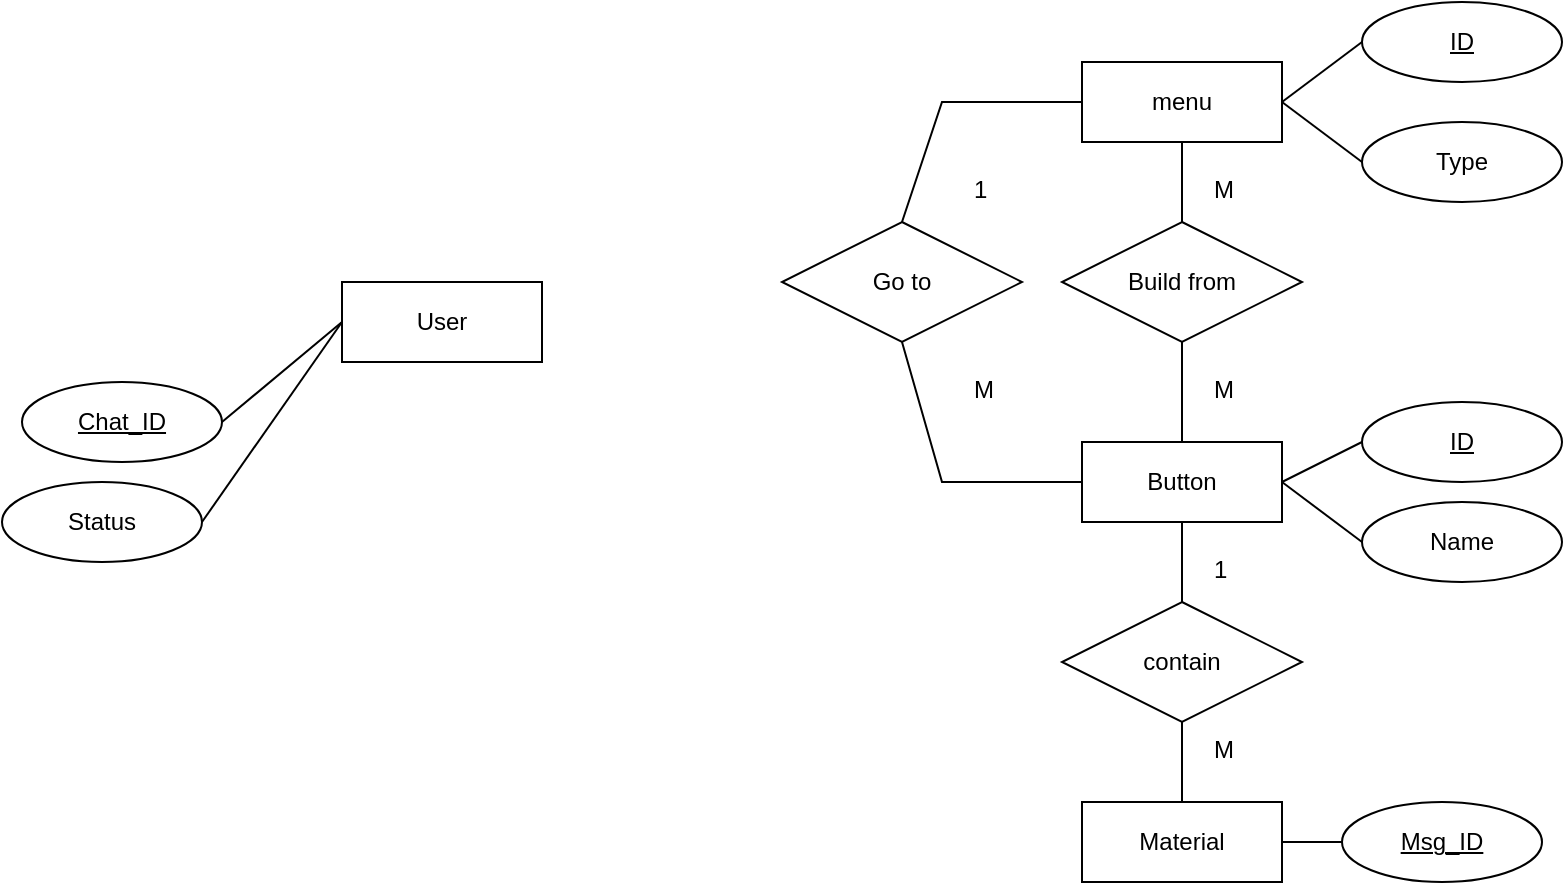 <mxfile version="25.0.2">
  <diagram name="Page-1" id="hJz3OjIqhFjQv4eAg29N">
    <mxGraphModel dx="990" dy="629" grid="1" gridSize="10" guides="1" tooltips="1" connect="1" arrows="1" fold="1" page="1" pageScale="1" pageWidth="850" pageHeight="1100" math="0" shadow="0">
      <root>
        <mxCell id="0" />
        <mxCell id="1" parent="0" />
        <mxCell id="AtZYa85HWQjDDRg3m2CJ-1" value="User" style="whiteSpace=wrap;html=1;align=center;" parent="1" vertex="1">
          <mxGeometry x="230" y="200" width="100" height="40" as="geometry" />
        </mxCell>
        <mxCell id="AtZYa85HWQjDDRg3m2CJ-2" value="Status" style="ellipse;whiteSpace=wrap;html=1;align=center;" parent="1" vertex="1">
          <mxGeometry x="60" y="300" width="100" height="40" as="geometry" />
        </mxCell>
        <mxCell id="AtZYa85HWQjDDRg3m2CJ-3" value="&lt;u&gt;Chat_ID&lt;/u&gt;" style="ellipse;whiteSpace=wrap;html=1;align=center;" parent="1" vertex="1">
          <mxGeometry x="70" y="250" width="100" height="40" as="geometry" />
        </mxCell>
        <mxCell id="AtZYa85HWQjDDRg3m2CJ-4" value="" style="endArrow=none;html=1;rounded=0;exitX=1;exitY=0.5;exitDx=0;exitDy=0;entryX=0;entryY=0.5;entryDx=0;entryDy=0;" parent="1" source="AtZYa85HWQjDDRg3m2CJ-3" target="AtZYa85HWQjDDRg3m2CJ-1" edge="1">
          <mxGeometry relative="1" as="geometry">
            <mxPoint x="180" y="330" as="sourcePoint" />
            <mxPoint x="340" y="330" as="targetPoint" />
          </mxGeometry>
        </mxCell>
        <mxCell id="AtZYa85HWQjDDRg3m2CJ-5" value="" style="endArrow=none;html=1;rounded=0;exitX=1;exitY=0.5;exitDx=0;exitDy=0;entryX=0;entryY=0.5;entryDx=0;entryDy=0;" parent="1" source="AtZYa85HWQjDDRg3m2CJ-2" target="AtZYa85HWQjDDRg3m2CJ-1" edge="1">
          <mxGeometry relative="1" as="geometry">
            <mxPoint x="170" y="300" as="sourcePoint" />
            <mxPoint x="210" y="360" as="targetPoint" />
          </mxGeometry>
        </mxCell>
        <mxCell id="AtZYa85HWQjDDRg3m2CJ-7" value="menu" style="whiteSpace=wrap;html=1;align=center;" parent="1" vertex="1">
          <mxGeometry x="600" y="90" width="100" height="40" as="geometry" />
        </mxCell>
        <mxCell id="AtZYa85HWQjDDRg3m2CJ-9" value="M&lt;span style=&quot;background-color: initial;&quot;&gt;aterial&lt;/span&gt;" style="whiteSpace=wrap;html=1;align=center;" parent="1" vertex="1">
          <mxGeometry x="600" y="460" width="100" height="40" as="geometry" />
        </mxCell>
        <mxCell id="AtZYa85HWQjDDRg3m2CJ-10" value="&lt;u&gt;Msg_ID&lt;/u&gt;" style="ellipse;whiteSpace=wrap;html=1;align=center;" parent="1" vertex="1">
          <mxGeometry x="730" y="460" width="100" height="40" as="geometry" />
        </mxCell>
        <mxCell id="AtZYa85HWQjDDRg3m2CJ-11" value="" style="endArrow=none;html=1;rounded=0;entryX=0;entryY=0.5;entryDx=0;entryDy=0;exitX=1;exitY=0.5;exitDx=0;exitDy=0;" parent="1" source="AtZYa85HWQjDDRg3m2CJ-9" target="AtZYa85HWQjDDRg3m2CJ-10" edge="1">
          <mxGeometry relative="1" as="geometry">
            <mxPoint x="720" y="430" as="sourcePoint" />
            <mxPoint x="740" y="480" as="targetPoint" />
          </mxGeometry>
        </mxCell>
        <mxCell id="AtZYa85HWQjDDRg3m2CJ-12" value="contain" style="shape=rhombus;perimeter=rhombusPerimeter;whiteSpace=wrap;html=1;align=center;" parent="1" vertex="1">
          <mxGeometry x="590" y="360" width="120" height="60" as="geometry" />
        </mxCell>
        <mxCell id="AtZYa85HWQjDDRg3m2CJ-13" value="" style="endArrow=none;html=1;rounded=0;exitX=0.5;exitY=1;exitDx=0;exitDy=0;entryX=0.5;entryY=0;entryDx=0;entryDy=0;" parent="1" target="AtZYa85HWQjDDRg3m2CJ-12" edge="1">
          <mxGeometry relative="1" as="geometry">
            <mxPoint x="650" y="320" as="sourcePoint" />
            <mxPoint x="500" y="397" as="targetPoint" />
          </mxGeometry>
        </mxCell>
        <mxCell id="AtZYa85HWQjDDRg3m2CJ-16" value="" style="endArrow=none;html=1;rounded=0;exitX=0.5;exitY=1;exitDx=0;exitDy=0;entryX=0.5;entryY=0;entryDx=0;entryDy=0;" parent="1" source="AtZYa85HWQjDDRg3m2CJ-12" target="AtZYa85HWQjDDRg3m2CJ-9" edge="1">
          <mxGeometry relative="1" as="geometry">
            <mxPoint x="550" y="430" as="sourcePoint" />
            <mxPoint x="590" y="490" as="targetPoint" />
          </mxGeometry>
        </mxCell>
        <mxCell id="AtZYa85HWQjDDRg3m2CJ-17" value="1" style="text;strokeColor=none;fillColor=none;spacingLeft=4;spacingRight=4;overflow=hidden;rotatable=0;points=[[0,0.5],[1,0.5]];portConstraint=eastwest;fontSize=12;whiteSpace=wrap;html=1;" parent="1" vertex="1">
          <mxGeometry x="660" y="330" width="40" height="30" as="geometry" />
        </mxCell>
        <mxCell id="AtZYa85HWQjDDRg3m2CJ-18" value="M" style="text;strokeColor=none;fillColor=none;spacingLeft=4;spacingRight=4;overflow=hidden;rotatable=0;points=[[0,0.5],[1,0.5]];portConstraint=eastwest;fontSize=12;whiteSpace=wrap;html=1;" parent="1" vertex="1">
          <mxGeometry x="660" y="420" width="40" height="30" as="geometry" />
        </mxCell>
        <mxCell id="AtZYa85HWQjDDRg3m2CJ-20" value="" style="endArrow=none;html=1;rounded=0;exitX=0.5;exitY=0;exitDx=0;exitDy=0;entryX=0.5;entryY=1;entryDx=0;entryDy=0;" parent="1" target="AtZYa85HWQjDDRg3m2CJ-7" edge="1">
          <mxGeometry relative="1" as="geometry">
            <mxPoint x="650" y="170" as="sourcePoint" />
            <mxPoint x="790" y="80" as="targetPoint" />
          </mxGeometry>
        </mxCell>
        <mxCell id="AtZYa85HWQjDDRg3m2CJ-21" value="" style="endArrow=none;html=1;rounded=0;exitX=0.5;exitY=0;exitDx=0;exitDy=0;entryX=0.5;entryY=1;entryDx=0;entryDy=0;" parent="1" edge="1">
          <mxGeometry relative="1" as="geometry">
            <mxPoint x="650" y="280" as="sourcePoint" />
            <mxPoint x="650" y="230" as="targetPoint" />
          </mxGeometry>
        </mxCell>
        <mxCell id="AtZYa85HWQjDDRg3m2CJ-23" value="M" style="text;strokeColor=none;fillColor=none;spacingLeft=4;spacingRight=4;overflow=hidden;rotatable=0;points=[[0,0.5],[1,0.5]];portConstraint=eastwest;fontSize=12;whiteSpace=wrap;html=1;" parent="1" vertex="1">
          <mxGeometry x="660" y="240" width="40" height="30" as="geometry" />
        </mxCell>
        <mxCell id="AtZYa85HWQjDDRg3m2CJ-24" value="M" style="text;strokeColor=none;fillColor=none;spacingLeft=4;spacingRight=4;overflow=hidden;rotatable=0;points=[[0,0.5],[1,0.5]];portConstraint=eastwest;fontSize=12;whiteSpace=wrap;html=1;" parent="1" vertex="1">
          <mxGeometry x="660" y="140" width="40" height="30" as="geometry" />
        </mxCell>
        <mxCell id="AtZYa85HWQjDDRg3m2CJ-25" value="&lt;u&gt;ID&lt;/u&gt;" style="ellipse;whiteSpace=wrap;html=1;align=center;" parent="1" vertex="1">
          <mxGeometry x="740" y="260" width="100" height="40" as="geometry" />
        </mxCell>
        <mxCell id="AtZYa85HWQjDDRg3m2CJ-27" value="" style="endArrow=none;html=1;rounded=0;exitX=1;exitY=0.5;exitDx=0;exitDy=0;entryX=0;entryY=0.5;entryDx=0;entryDy=0;" parent="1" target="AtZYa85HWQjDDRg3m2CJ-25" edge="1">
          <mxGeometry relative="1" as="geometry">
            <mxPoint x="700" y="300" as="sourcePoint" />
            <mxPoint x="480" y="310" as="targetPoint" />
          </mxGeometry>
        </mxCell>
        <mxCell id="AtZYa85HWQjDDRg3m2CJ-28" value="&lt;u&gt;ID&lt;/u&gt;" style="ellipse;whiteSpace=wrap;html=1;align=center;" parent="1" vertex="1">
          <mxGeometry x="740" y="60" width="100" height="40" as="geometry" />
        </mxCell>
        <mxCell id="AtZYa85HWQjDDRg3m2CJ-29" value="" style="endArrow=none;html=1;rounded=0;entryX=0;entryY=0.5;entryDx=0;entryDy=0;" parent="1" target="AtZYa85HWQjDDRg3m2CJ-28" edge="1">
          <mxGeometry relative="1" as="geometry">
            <mxPoint x="700" y="110" as="sourcePoint" />
            <mxPoint x="480" y="120" as="targetPoint" />
          </mxGeometry>
        </mxCell>
        <mxCell id="AtZYa85HWQjDDRg3m2CJ-30" value="Name" style="ellipse;whiteSpace=wrap;html=1;align=center;" parent="1" vertex="1">
          <mxGeometry x="740" y="310" width="100" height="40" as="geometry" />
        </mxCell>
        <mxCell id="AtZYa85HWQjDDRg3m2CJ-32" value="" style="endArrow=none;html=1;rounded=0;exitX=1;exitY=0.5;exitDx=0;exitDy=0;entryX=0;entryY=0.5;entryDx=0;entryDy=0;" parent="1" target="AtZYa85HWQjDDRg3m2CJ-30" edge="1">
          <mxGeometry relative="1" as="geometry">
            <mxPoint x="700" y="300" as="sourcePoint" />
            <mxPoint x="770" y="340" as="targetPoint" />
          </mxGeometry>
        </mxCell>
        <mxCell id="YdsHGTiGnfZix9tFVKcu-2" value="" style="endArrow=none;html=1;rounded=0;exitX=0.5;exitY=0;exitDx=0;exitDy=0;entryX=0;entryY=0.5;entryDx=0;entryDy=0;" edge="1" parent="1" target="AtZYa85HWQjDDRg3m2CJ-7">
          <mxGeometry relative="1" as="geometry">
            <mxPoint x="510" y="170" as="sourcePoint" />
            <mxPoint x="530" y="130" as="targetPoint" />
            <Array as="points">
              <mxPoint x="530" y="110" />
            </Array>
          </mxGeometry>
        </mxCell>
        <mxCell id="YdsHGTiGnfZix9tFVKcu-3" value="" style="endArrow=none;html=1;rounded=0;exitX=0;exitY=0.5;exitDx=0;exitDy=0;entryX=0.5;entryY=1;entryDx=0;entryDy=0;" edge="1" parent="1">
          <mxGeometry relative="1" as="geometry">
            <mxPoint x="600" y="300" as="sourcePoint" />
            <mxPoint x="510" y="230" as="targetPoint" />
            <Array as="points">
              <mxPoint x="530" y="300" />
            </Array>
          </mxGeometry>
        </mxCell>
        <mxCell id="YdsHGTiGnfZix9tFVKcu-4" value="M" style="text;strokeColor=none;fillColor=none;spacingLeft=4;spacingRight=4;overflow=hidden;rotatable=0;points=[[0,0.5],[1,0.5]];portConstraint=eastwest;fontSize=12;whiteSpace=wrap;html=1;" vertex="1" parent="1">
          <mxGeometry x="540" y="240" width="40" height="30" as="geometry" />
        </mxCell>
        <mxCell id="YdsHGTiGnfZix9tFVKcu-5" value="1" style="text;strokeColor=none;fillColor=none;spacingLeft=4;spacingRight=4;overflow=hidden;rotatable=0;points=[[0,0.5],[1,0.5]];portConstraint=eastwest;fontSize=12;whiteSpace=wrap;html=1;" vertex="1" parent="1">
          <mxGeometry x="540" y="140" width="40" height="30" as="geometry" />
        </mxCell>
        <mxCell id="YdsHGTiGnfZix9tFVKcu-6" value="Build from" style="shape=rhombus;perimeter=rhombusPerimeter;whiteSpace=wrap;html=1;align=center;" vertex="1" parent="1">
          <mxGeometry x="590" y="170" width="120" height="60" as="geometry" />
        </mxCell>
        <mxCell id="YdsHGTiGnfZix9tFVKcu-8" value="Go to" style="shape=rhombus;perimeter=rhombusPerimeter;whiteSpace=wrap;html=1;align=center;" vertex="1" parent="1">
          <mxGeometry x="450" y="170" width="120" height="60" as="geometry" />
        </mxCell>
        <mxCell id="YdsHGTiGnfZix9tFVKcu-9" value="Button" style="whiteSpace=wrap;html=1;align=center;" vertex="1" parent="1">
          <mxGeometry x="600" y="280" width="100" height="40" as="geometry" />
        </mxCell>
        <mxCell id="YdsHGTiGnfZix9tFVKcu-10" value="Type" style="ellipse;whiteSpace=wrap;html=1;align=center;" vertex="1" parent="1">
          <mxGeometry x="740" y="120" width="100" height="40" as="geometry" />
        </mxCell>
        <mxCell id="YdsHGTiGnfZix9tFVKcu-11" value="" style="endArrow=none;html=1;rounded=0;entryX=0;entryY=0.5;entryDx=0;entryDy=0;exitX=1;exitY=0.5;exitDx=0;exitDy=0;" edge="1" target="YdsHGTiGnfZix9tFVKcu-10" parent="1" source="AtZYa85HWQjDDRg3m2CJ-7">
          <mxGeometry relative="1" as="geometry">
            <mxPoint x="700" y="145" as="sourcePoint" />
            <mxPoint x="480" y="180" as="targetPoint" />
          </mxGeometry>
        </mxCell>
      </root>
    </mxGraphModel>
  </diagram>
</mxfile>
